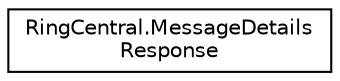 digraph "Graphical Class Hierarchy"
{
 // LATEX_PDF_SIZE
  edge [fontname="Helvetica",fontsize="10",labelfontname="Helvetica",labelfontsize="10"];
  node [fontname="Helvetica",fontsize="10",shape=record];
  rankdir="LR";
  Node0 [label="RingCentral.MessageDetails\lResponse",height=0.2,width=0.4,color="black", fillcolor="white", style="filled",URL="$classRingCentral_1_1MessageDetailsResponse.html",tooltip="Complete details of the message"];
}
